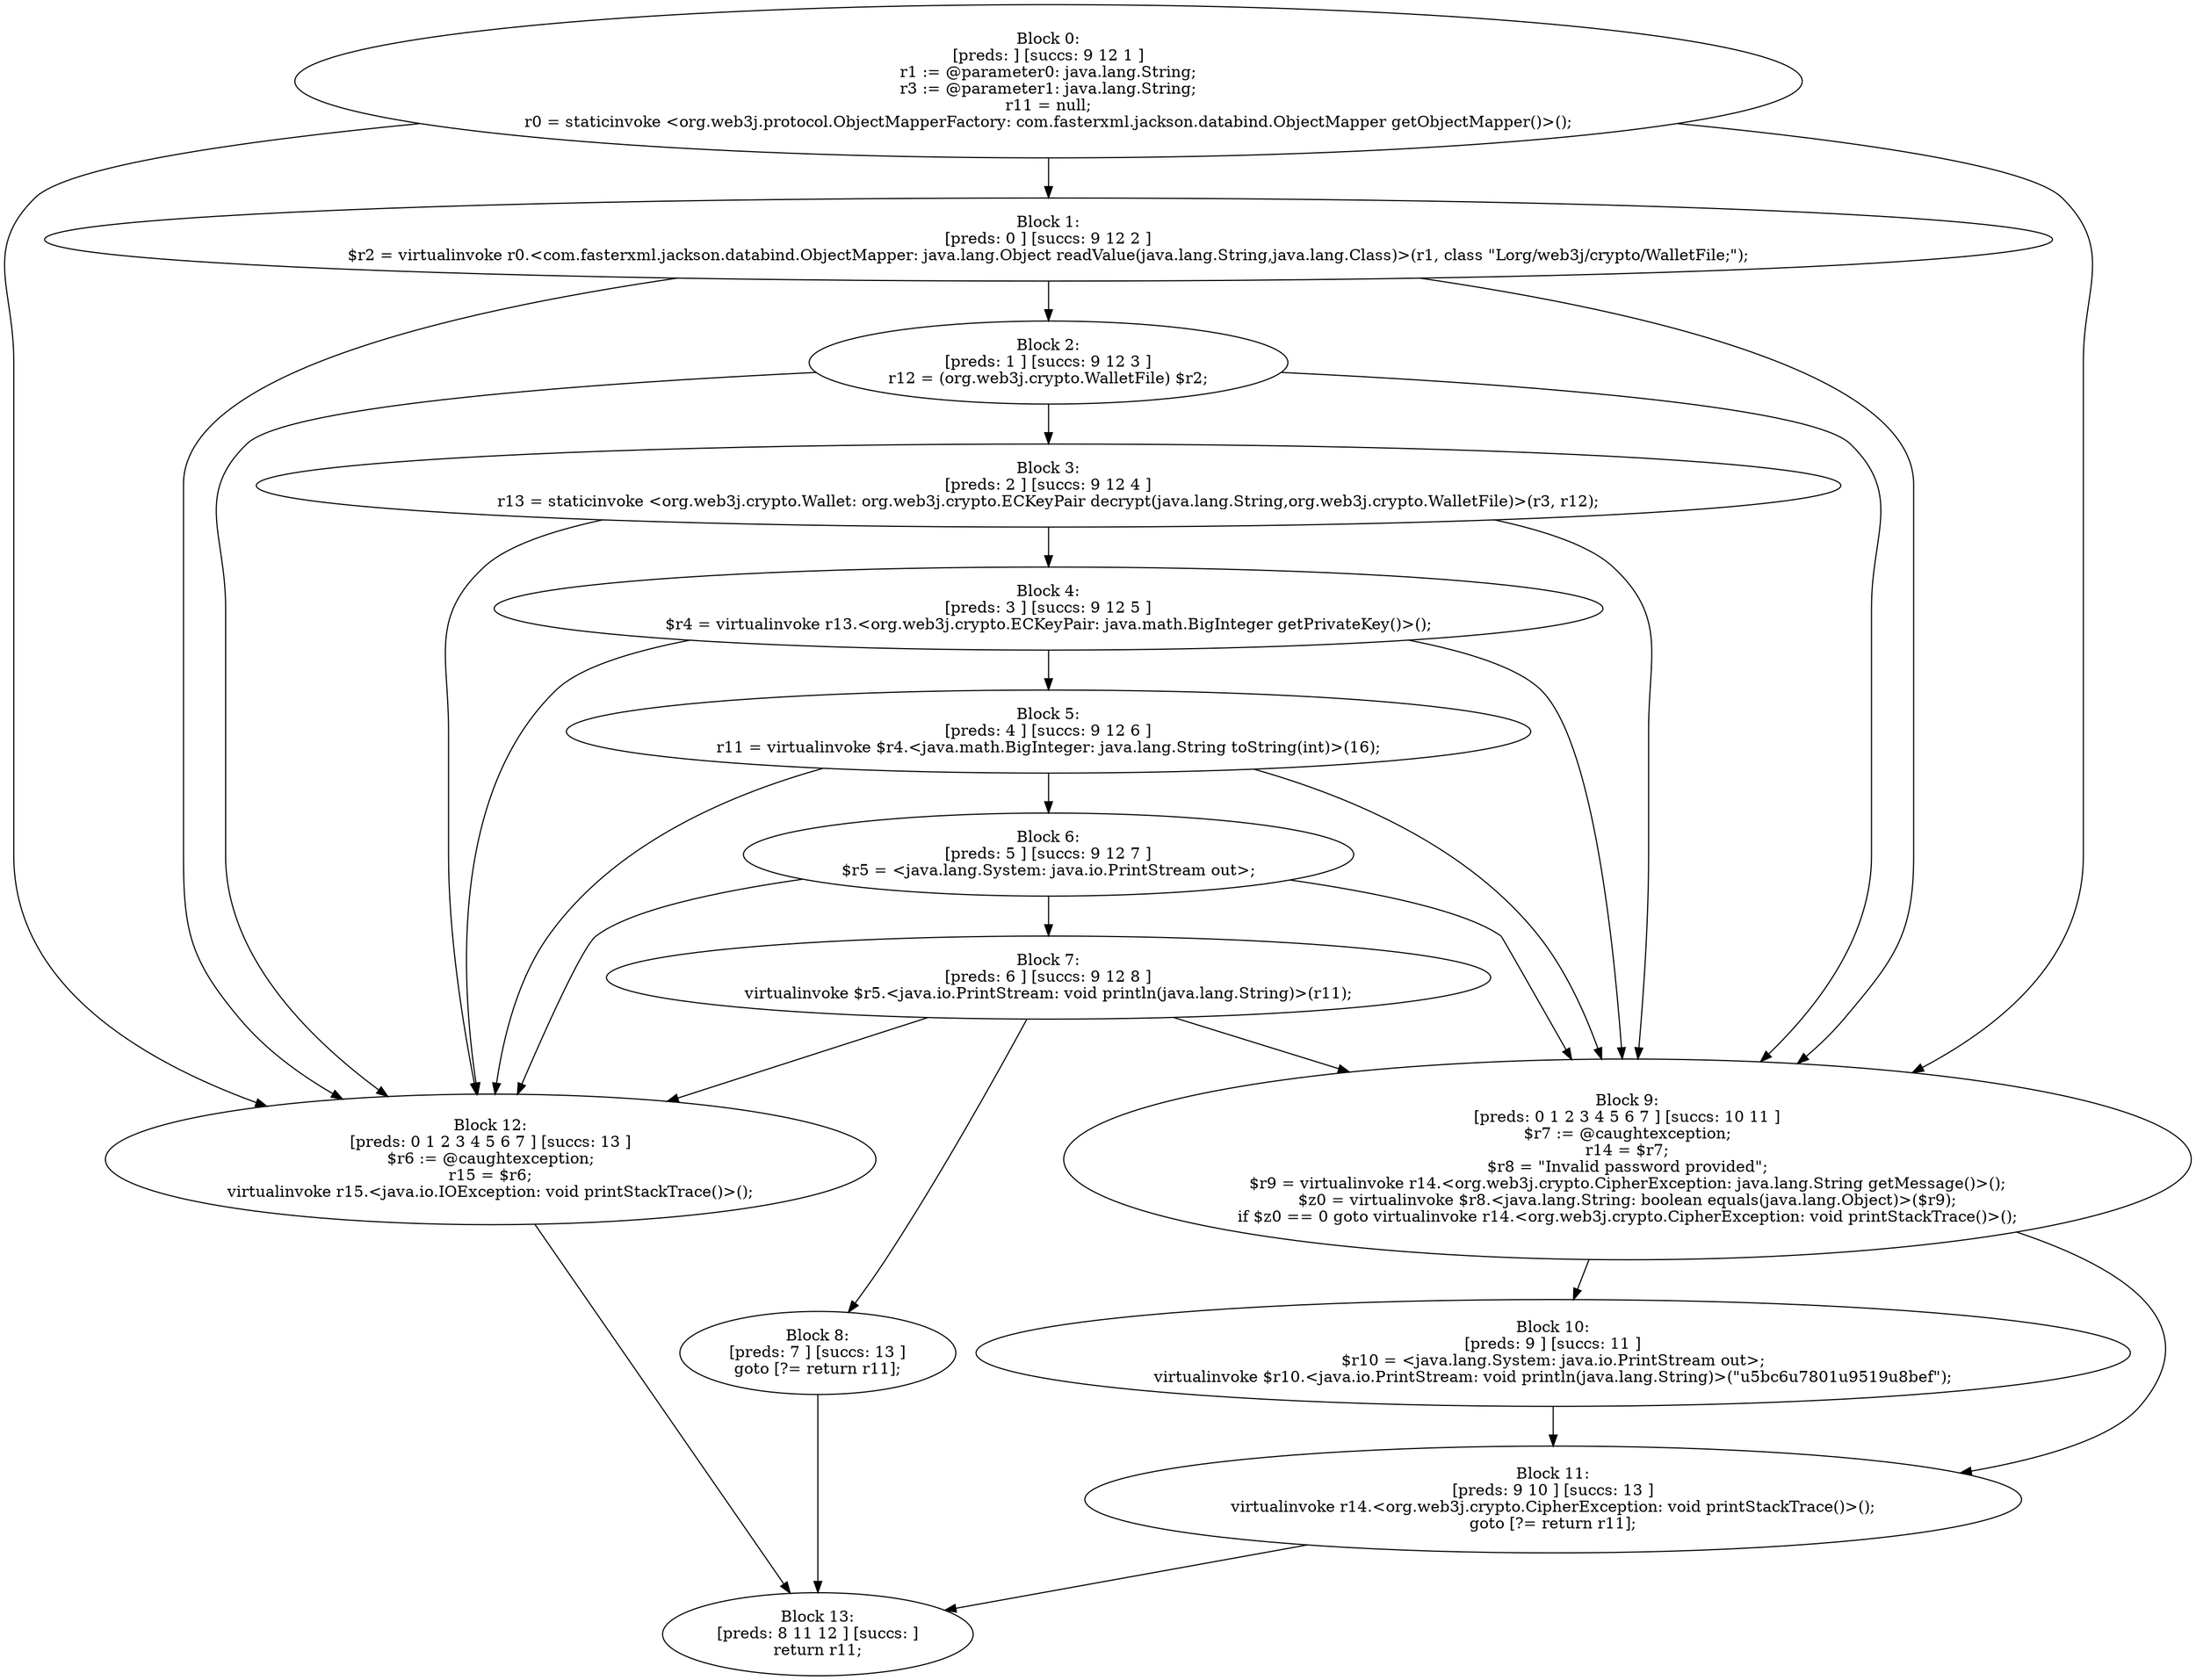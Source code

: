 digraph "unitGraph" {
    "Block 0:
[preds: ] [succs: 9 12 1 ]
r1 := @parameter0: java.lang.String;
r3 := @parameter1: java.lang.String;
r11 = null;
r0 = staticinvoke <org.web3j.protocol.ObjectMapperFactory: com.fasterxml.jackson.databind.ObjectMapper getObjectMapper()>();
"
    "Block 1:
[preds: 0 ] [succs: 9 12 2 ]
$r2 = virtualinvoke r0.<com.fasterxml.jackson.databind.ObjectMapper: java.lang.Object readValue(java.lang.String,java.lang.Class)>(r1, class \"Lorg/web3j/crypto/WalletFile;\");
"
    "Block 2:
[preds: 1 ] [succs: 9 12 3 ]
r12 = (org.web3j.crypto.WalletFile) $r2;
"
    "Block 3:
[preds: 2 ] [succs: 9 12 4 ]
r13 = staticinvoke <org.web3j.crypto.Wallet: org.web3j.crypto.ECKeyPair decrypt(java.lang.String,org.web3j.crypto.WalletFile)>(r3, r12);
"
    "Block 4:
[preds: 3 ] [succs: 9 12 5 ]
$r4 = virtualinvoke r13.<org.web3j.crypto.ECKeyPair: java.math.BigInteger getPrivateKey()>();
"
    "Block 5:
[preds: 4 ] [succs: 9 12 6 ]
r11 = virtualinvoke $r4.<java.math.BigInteger: java.lang.String toString(int)>(16);
"
    "Block 6:
[preds: 5 ] [succs: 9 12 7 ]
$r5 = <java.lang.System: java.io.PrintStream out>;
"
    "Block 7:
[preds: 6 ] [succs: 9 12 8 ]
virtualinvoke $r5.<java.io.PrintStream: void println(java.lang.String)>(r11);
"
    "Block 8:
[preds: 7 ] [succs: 13 ]
goto [?= return r11];
"
    "Block 9:
[preds: 0 1 2 3 4 5 6 7 ] [succs: 10 11 ]
$r7 := @caughtexception;
r14 = $r7;
$r8 = \"Invalid password provided\";
$r9 = virtualinvoke r14.<org.web3j.crypto.CipherException: java.lang.String getMessage()>();
$z0 = virtualinvoke $r8.<java.lang.String: boolean equals(java.lang.Object)>($r9);
if $z0 == 0 goto virtualinvoke r14.<org.web3j.crypto.CipherException: void printStackTrace()>();
"
    "Block 10:
[preds: 9 ] [succs: 11 ]
$r10 = <java.lang.System: java.io.PrintStream out>;
virtualinvoke $r10.<java.io.PrintStream: void println(java.lang.String)>(\"\u5bc6\u7801\u9519\u8bef\");
"
    "Block 11:
[preds: 9 10 ] [succs: 13 ]
virtualinvoke r14.<org.web3j.crypto.CipherException: void printStackTrace()>();
goto [?= return r11];
"
    "Block 12:
[preds: 0 1 2 3 4 5 6 7 ] [succs: 13 ]
$r6 := @caughtexception;
r15 = $r6;
virtualinvoke r15.<java.io.IOException: void printStackTrace()>();
"
    "Block 13:
[preds: 8 11 12 ] [succs: ]
return r11;
"
    "Block 0:
[preds: ] [succs: 9 12 1 ]
r1 := @parameter0: java.lang.String;
r3 := @parameter1: java.lang.String;
r11 = null;
r0 = staticinvoke <org.web3j.protocol.ObjectMapperFactory: com.fasterxml.jackson.databind.ObjectMapper getObjectMapper()>();
"->"Block 9:
[preds: 0 1 2 3 4 5 6 7 ] [succs: 10 11 ]
$r7 := @caughtexception;
r14 = $r7;
$r8 = \"Invalid password provided\";
$r9 = virtualinvoke r14.<org.web3j.crypto.CipherException: java.lang.String getMessage()>();
$z0 = virtualinvoke $r8.<java.lang.String: boolean equals(java.lang.Object)>($r9);
if $z0 == 0 goto virtualinvoke r14.<org.web3j.crypto.CipherException: void printStackTrace()>();
";
    "Block 0:
[preds: ] [succs: 9 12 1 ]
r1 := @parameter0: java.lang.String;
r3 := @parameter1: java.lang.String;
r11 = null;
r0 = staticinvoke <org.web3j.protocol.ObjectMapperFactory: com.fasterxml.jackson.databind.ObjectMapper getObjectMapper()>();
"->"Block 12:
[preds: 0 1 2 3 4 5 6 7 ] [succs: 13 ]
$r6 := @caughtexception;
r15 = $r6;
virtualinvoke r15.<java.io.IOException: void printStackTrace()>();
";
    "Block 0:
[preds: ] [succs: 9 12 1 ]
r1 := @parameter0: java.lang.String;
r3 := @parameter1: java.lang.String;
r11 = null;
r0 = staticinvoke <org.web3j.protocol.ObjectMapperFactory: com.fasterxml.jackson.databind.ObjectMapper getObjectMapper()>();
"->"Block 1:
[preds: 0 ] [succs: 9 12 2 ]
$r2 = virtualinvoke r0.<com.fasterxml.jackson.databind.ObjectMapper: java.lang.Object readValue(java.lang.String,java.lang.Class)>(r1, class \"Lorg/web3j/crypto/WalletFile;\");
";
    "Block 1:
[preds: 0 ] [succs: 9 12 2 ]
$r2 = virtualinvoke r0.<com.fasterxml.jackson.databind.ObjectMapper: java.lang.Object readValue(java.lang.String,java.lang.Class)>(r1, class \"Lorg/web3j/crypto/WalletFile;\");
"->"Block 9:
[preds: 0 1 2 3 4 5 6 7 ] [succs: 10 11 ]
$r7 := @caughtexception;
r14 = $r7;
$r8 = \"Invalid password provided\";
$r9 = virtualinvoke r14.<org.web3j.crypto.CipherException: java.lang.String getMessage()>();
$z0 = virtualinvoke $r8.<java.lang.String: boolean equals(java.lang.Object)>($r9);
if $z0 == 0 goto virtualinvoke r14.<org.web3j.crypto.CipherException: void printStackTrace()>();
";
    "Block 1:
[preds: 0 ] [succs: 9 12 2 ]
$r2 = virtualinvoke r0.<com.fasterxml.jackson.databind.ObjectMapper: java.lang.Object readValue(java.lang.String,java.lang.Class)>(r1, class \"Lorg/web3j/crypto/WalletFile;\");
"->"Block 12:
[preds: 0 1 2 3 4 5 6 7 ] [succs: 13 ]
$r6 := @caughtexception;
r15 = $r6;
virtualinvoke r15.<java.io.IOException: void printStackTrace()>();
";
    "Block 1:
[preds: 0 ] [succs: 9 12 2 ]
$r2 = virtualinvoke r0.<com.fasterxml.jackson.databind.ObjectMapper: java.lang.Object readValue(java.lang.String,java.lang.Class)>(r1, class \"Lorg/web3j/crypto/WalletFile;\");
"->"Block 2:
[preds: 1 ] [succs: 9 12 3 ]
r12 = (org.web3j.crypto.WalletFile) $r2;
";
    "Block 2:
[preds: 1 ] [succs: 9 12 3 ]
r12 = (org.web3j.crypto.WalletFile) $r2;
"->"Block 9:
[preds: 0 1 2 3 4 5 6 7 ] [succs: 10 11 ]
$r7 := @caughtexception;
r14 = $r7;
$r8 = \"Invalid password provided\";
$r9 = virtualinvoke r14.<org.web3j.crypto.CipherException: java.lang.String getMessage()>();
$z0 = virtualinvoke $r8.<java.lang.String: boolean equals(java.lang.Object)>($r9);
if $z0 == 0 goto virtualinvoke r14.<org.web3j.crypto.CipherException: void printStackTrace()>();
";
    "Block 2:
[preds: 1 ] [succs: 9 12 3 ]
r12 = (org.web3j.crypto.WalletFile) $r2;
"->"Block 12:
[preds: 0 1 2 3 4 5 6 7 ] [succs: 13 ]
$r6 := @caughtexception;
r15 = $r6;
virtualinvoke r15.<java.io.IOException: void printStackTrace()>();
";
    "Block 2:
[preds: 1 ] [succs: 9 12 3 ]
r12 = (org.web3j.crypto.WalletFile) $r2;
"->"Block 3:
[preds: 2 ] [succs: 9 12 4 ]
r13 = staticinvoke <org.web3j.crypto.Wallet: org.web3j.crypto.ECKeyPair decrypt(java.lang.String,org.web3j.crypto.WalletFile)>(r3, r12);
";
    "Block 3:
[preds: 2 ] [succs: 9 12 4 ]
r13 = staticinvoke <org.web3j.crypto.Wallet: org.web3j.crypto.ECKeyPair decrypt(java.lang.String,org.web3j.crypto.WalletFile)>(r3, r12);
"->"Block 9:
[preds: 0 1 2 3 4 5 6 7 ] [succs: 10 11 ]
$r7 := @caughtexception;
r14 = $r7;
$r8 = \"Invalid password provided\";
$r9 = virtualinvoke r14.<org.web3j.crypto.CipherException: java.lang.String getMessage()>();
$z0 = virtualinvoke $r8.<java.lang.String: boolean equals(java.lang.Object)>($r9);
if $z0 == 0 goto virtualinvoke r14.<org.web3j.crypto.CipherException: void printStackTrace()>();
";
    "Block 3:
[preds: 2 ] [succs: 9 12 4 ]
r13 = staticinvoke <org.web3j.crypto.Wallet: org.web3j.crypto.ECKeyPair decrypt(java.lang.String,org.web3j.crypto.WalletFile)>(r3, r12);
"->"Block 12:
[preds: 0 1 2 3 4 5 6 7 ] [succs: 13 ]
$r6 := @caughtexception;
r15 = $r6;
virtualinvoke r15.<java.io.IOException: void printStackTrace()>();
";
    "Block 3:
[preds: 2 ] [succs: 9 12 4 ]
r13 = staticinvoke <org.web3j.crypto.Wallet: org.web3j.crypto.ECKeyPair decrypt(java.lang.String,org.web3j.crypto.WalletFile)>(r3, r12);
"->"Block 4:
[preds: 3 ] [succs: 9 12 5 ]
$r4 = virtualinvoke r13.<org.web3j.crypto.ECKeyPair: java.math.BigInteger getPrivateKey()>();
";
    "Block 4:
[preds: 3 ] [succs: 9 12 5 ]
$r4 = virtualinvoke r13.<org.web3j.crypto.ECKeyPair: java.math.BigInteger getPrivateKey()>();
"->"Block 9:
[preds: 0 1 2 3 4 5 6 7 ] [succs: 10 11 ]
$r7 := @caughtexception;
r14 = $r7;
$r8 = \"Invalid password provided\";
$r9 = virtualinvoke r14.<org.web3j.crypto.CipherException: java.lang.String getMessage()>();
$z0 = virtualinvoke $r8.<java.lang.String: boolean equals(java.lang.Object)>($r9);
if $z0 == 0 goto virtualinvoke r14.<org.web3j.crypto.CipherException: void printStackTrace()>();
";
    "Block 4:
[preds: 3 ] [succs: 9 12 5 ]
$r4 = virtualinvoke r13.<org.web3j.crypto.ECKeyPair: java.math.BigInteger getPrivateKey()>();
"->"Block 12:
[preds: 0 1 2 3 4 5 6 7 ] [succs: 13 ]
$r6 := @caughtexception;
r15 = $r6;
virtualinvoke r15.<java.io.IOException: void printStackTrace()>();
";
    "Block 4:
[preds: 3 ] [succs: 9 12 5 ]
$r4 = virtualinvoke r13.<org.web3j.crypto.ECKeyPair: java.math.BigInteger getPrivateKey()>();
"->"Block 5:
[preds: 4 ] [succs: 9 12 6 ]
r11 = virtualinvoke $r4.<java.math.BigInteger: java.lang.String toString(int)>(16);
";
    "Block 5:
[preds: 4 ] [succs: 9 12 6 ]
r11 = virtualinvoke $r4.<java.math.BigInteger: java.lang.String toString(int)>(16);
"->"Block 9:
[preds: 0 1 2 3 4 5 6 7 ] [succs: 10 11 ]
$r7 := @caughtexception;
r14 = $r7;
$r8 = \"Invalid password provided\";
$r9 = virtualinvoke r14.<org.web3j.crypto.CipherException: java.lang.String getMessage()>();
$z0 = virtualinvoke $r8.<java.lang.String: boolean equals(java.lang.Object)>($r9);
if $z0 == 0 goto virtualinvoke r14.<org.web3j.crypto.CipherException: void printStackTrace()>();
";
    "Block 5:
[preds: 4 ] [succs: 9 12 6 ]
r11 = virtualinvoke $r4.<java.math.BigInteger: java.lang.String toString(int)>(16);
"->"Block 12:
[preds: 0 1 2 3 4 5 6 7 ] [succs: 13 ]
$r6 := @caughtexception;
r15 = $r6;
virtualinvoke r15.<java.io.IOException: void printStackTrace()>();
";
    "Block 5:
[preds: 4 ] [succs: 9 12 6 ]
r11 = virtualinvoke $r4.<java.math.BigInteger: java.lang.String toString(int)>(16);
"->"Block 6:
[preds: 5 ] [succs: 9 12 7 ]
$r5 = <java.lang.System: java.io.PrintStream out>;
";
    "Block 6:
[preds: 5 ] [succs: 9 12 7 ]
$r5 = <java.lang.System: java.io.PrintStream out>;
"->"Block 9:
[preds: 0 1 2 3 4 5 6 7 ] [succs: 10 11 ]
$r7 := @caughtexception;
r14 = $r7;
$r8 = \"Invalid password provided\";
$r9 = virtualinvoke r14.<org.web3j.crypto.CipherException: java.lang.String getMessage()>();
$z0 = virtualinvoke $r8.<java.lang.String: boolean equals(java.lang.Object)>($r9);
if $z0 == 0 goto virtualinvoke r14.<org.web3j.crypto.CipherException: void printStackTrace()>();
";
    "Block 6:
[preds: 5 ] [succs: 9 12 7 ]
$r5 = <java.lang.System: java.io.PrintStream out>;
"->"Block 12:
[preds: 0 1 2 3 4 5 6 7 ] [succs: 13 ]
$r6 := @caughtexception;
r15 = $r6;
virtualinvoke r15.<java.io.IOException: void printStackTrace()>();
";
    "Block 6:
[preds: 5 ] [succs: 9 12 7 ]
$r5 = <java.lang.System: java.io.PrintStream out>;
"->"Block 7:
[preds: 6 ] [succs: 9 12 8 ]
virtualinvoke $r5.<java.io.PrintStream: void println(java.lang.String)>(r11);
";
    "Block 7:
[preds: 6 ] [succs: 9 12 8 ]
virtualinvoke $r5.<java.io.PrintStream: void println(java.lang.String)>(r11);
"->"Block 9:
[preds: 0 1 2 3 4 5 6 7 ] [succs: 10 11 ]
$r7 := @caughtexception;
r14 = $r7;
$r8 = \"Invalid password provided\";
$r9 = virtualinvoke r14.<org.web3j.crypto.CipherException: java.lang.String getMessage()>();
$z0 = virtualinvoke $r8.<java.lang.String: boolean equals(java.lang.Object)>($r9);
if $z0 == 0 goto virtualinvoke r14.<org.web3j.crypto.CipherException: void printStackTrace()>();
";
    "Block 7:
[preds: 6 ] [succs: 9 12 8 ]
virtualinvoke $r5.<java.io.PrintStream: void println(java.lang.String)>(r11);
"->"Block 12:
[preds: 0 1 2 3 4 5 6 7 ] [succs: 13 ]
$r6 := @caughtexception;
r15 = $r6;
virtualinvoke r15.<java.io.IOException: void printStackTrace()>();
";
    "Block 7:
[preds: 6 ] [succs: 9 12 8 ]
virtualinvoke $r5.<java.io.PrintStream: void println(java.lang.String)>(r11);
"->"Block 8:
[preds: 7 ] [succs: 13 ]
goto [?= return r11];
";
    "Block 8:
[preds: 7 ] [succs: 13 ]
goto [?= return r11];
"->"Block 13:
[preds: 8 11 12 ] [succs: ]
return r11;
";
    "Block 9:
[preds: 0 1 2 3 4 5 6 7 ] [succs: 10 11 ]
$r7 := @caughtexception;
r14 = $r7;
$r8 = \"Invalid password provided\";
$r9 = virtualinvoke r14.<org.web3j.crypto.CipherException: java.lang.String getMessage()>();
$z0 = virtualinvoke $r8.<java.lang.String: boolean equals(java.lang.Object)>($r9);
if $z0 == 0 goto virtualinvoke r14.<org.web3j.crypto.CipherException: void printStackTrace()>();
"->"Block 10:
[preds: 9 ] [succs: 11 ]
$r10 = <java.lang.System: java.io.PrintStream out>;
virtualinvoke $r10.<java.io.PrintStream: void println(java.lang.String)>(\"\u5bc6\u7801\u9519\u8bef\");
";
    "Block 9:
[preds: 0 1 2 3 4 5 6 7 ] [succs: 10 11 ]
$r7 := @caughtexception;
r14 = $r7;
$r8 = \"Invalid password provided\";
$r9 = virtualinvoke r14.<org.web3j.crypto.CipherException: java.lang.String getMessage()>();
$z0 = virtualinvoke $r8.<java.lang.String: boolean equals(java.lang.Object)>($r9);
if $z0 == 0 goto virtualinvoke r14.<org.web3j.crypto.CipherException: void printStackTrace()>();
"->"Block 11:
[preds: 9 10 ] [succs: 13 ]
virtualinvoke r14.<org.web3j.crypto.CipherException: void printStackTrace()>();
goto [?= return r11];
";
    "Block 10:
[preds: 9 ] [succs: 11 ]
$r10 = <java.lang.System: java.io.PrintStream out>;
virtualinvoke $r10.<java.io.PrintStream: void println(java.lang.String)>(\"\u5bc6\u7801\u9519\u8bef\");
"->"Block 11:
[preds: 9 10 ] [succs: 13 ]
virtualinvoke r14.<org.web3j.crypto.CipherException: void printStackTrace()>();
goto [?= return r11];
";
    "Block 11:
[preds: 9 10 ] [succs: 13 ]
virtualinvoke r14.<org.web3j.crypto.CipherException: void printStackTrace()>();
goto [?= return r11];
"->"Block 13:
[preds: 8 11 12 ] [succs: ]
return r11;
";
    "Block 12:
[preds: 0 1 2 3 4 5 6 7 ] [succs: 13 ]
$r6 := @caughtexception;
r15 = $r6;
virtualinvoke r15.<java.io.IOException: void printStackTrace()>();
"->"Block 13:
[preds: 8 11 12 ] [succs: ]
return r11;
";
}
